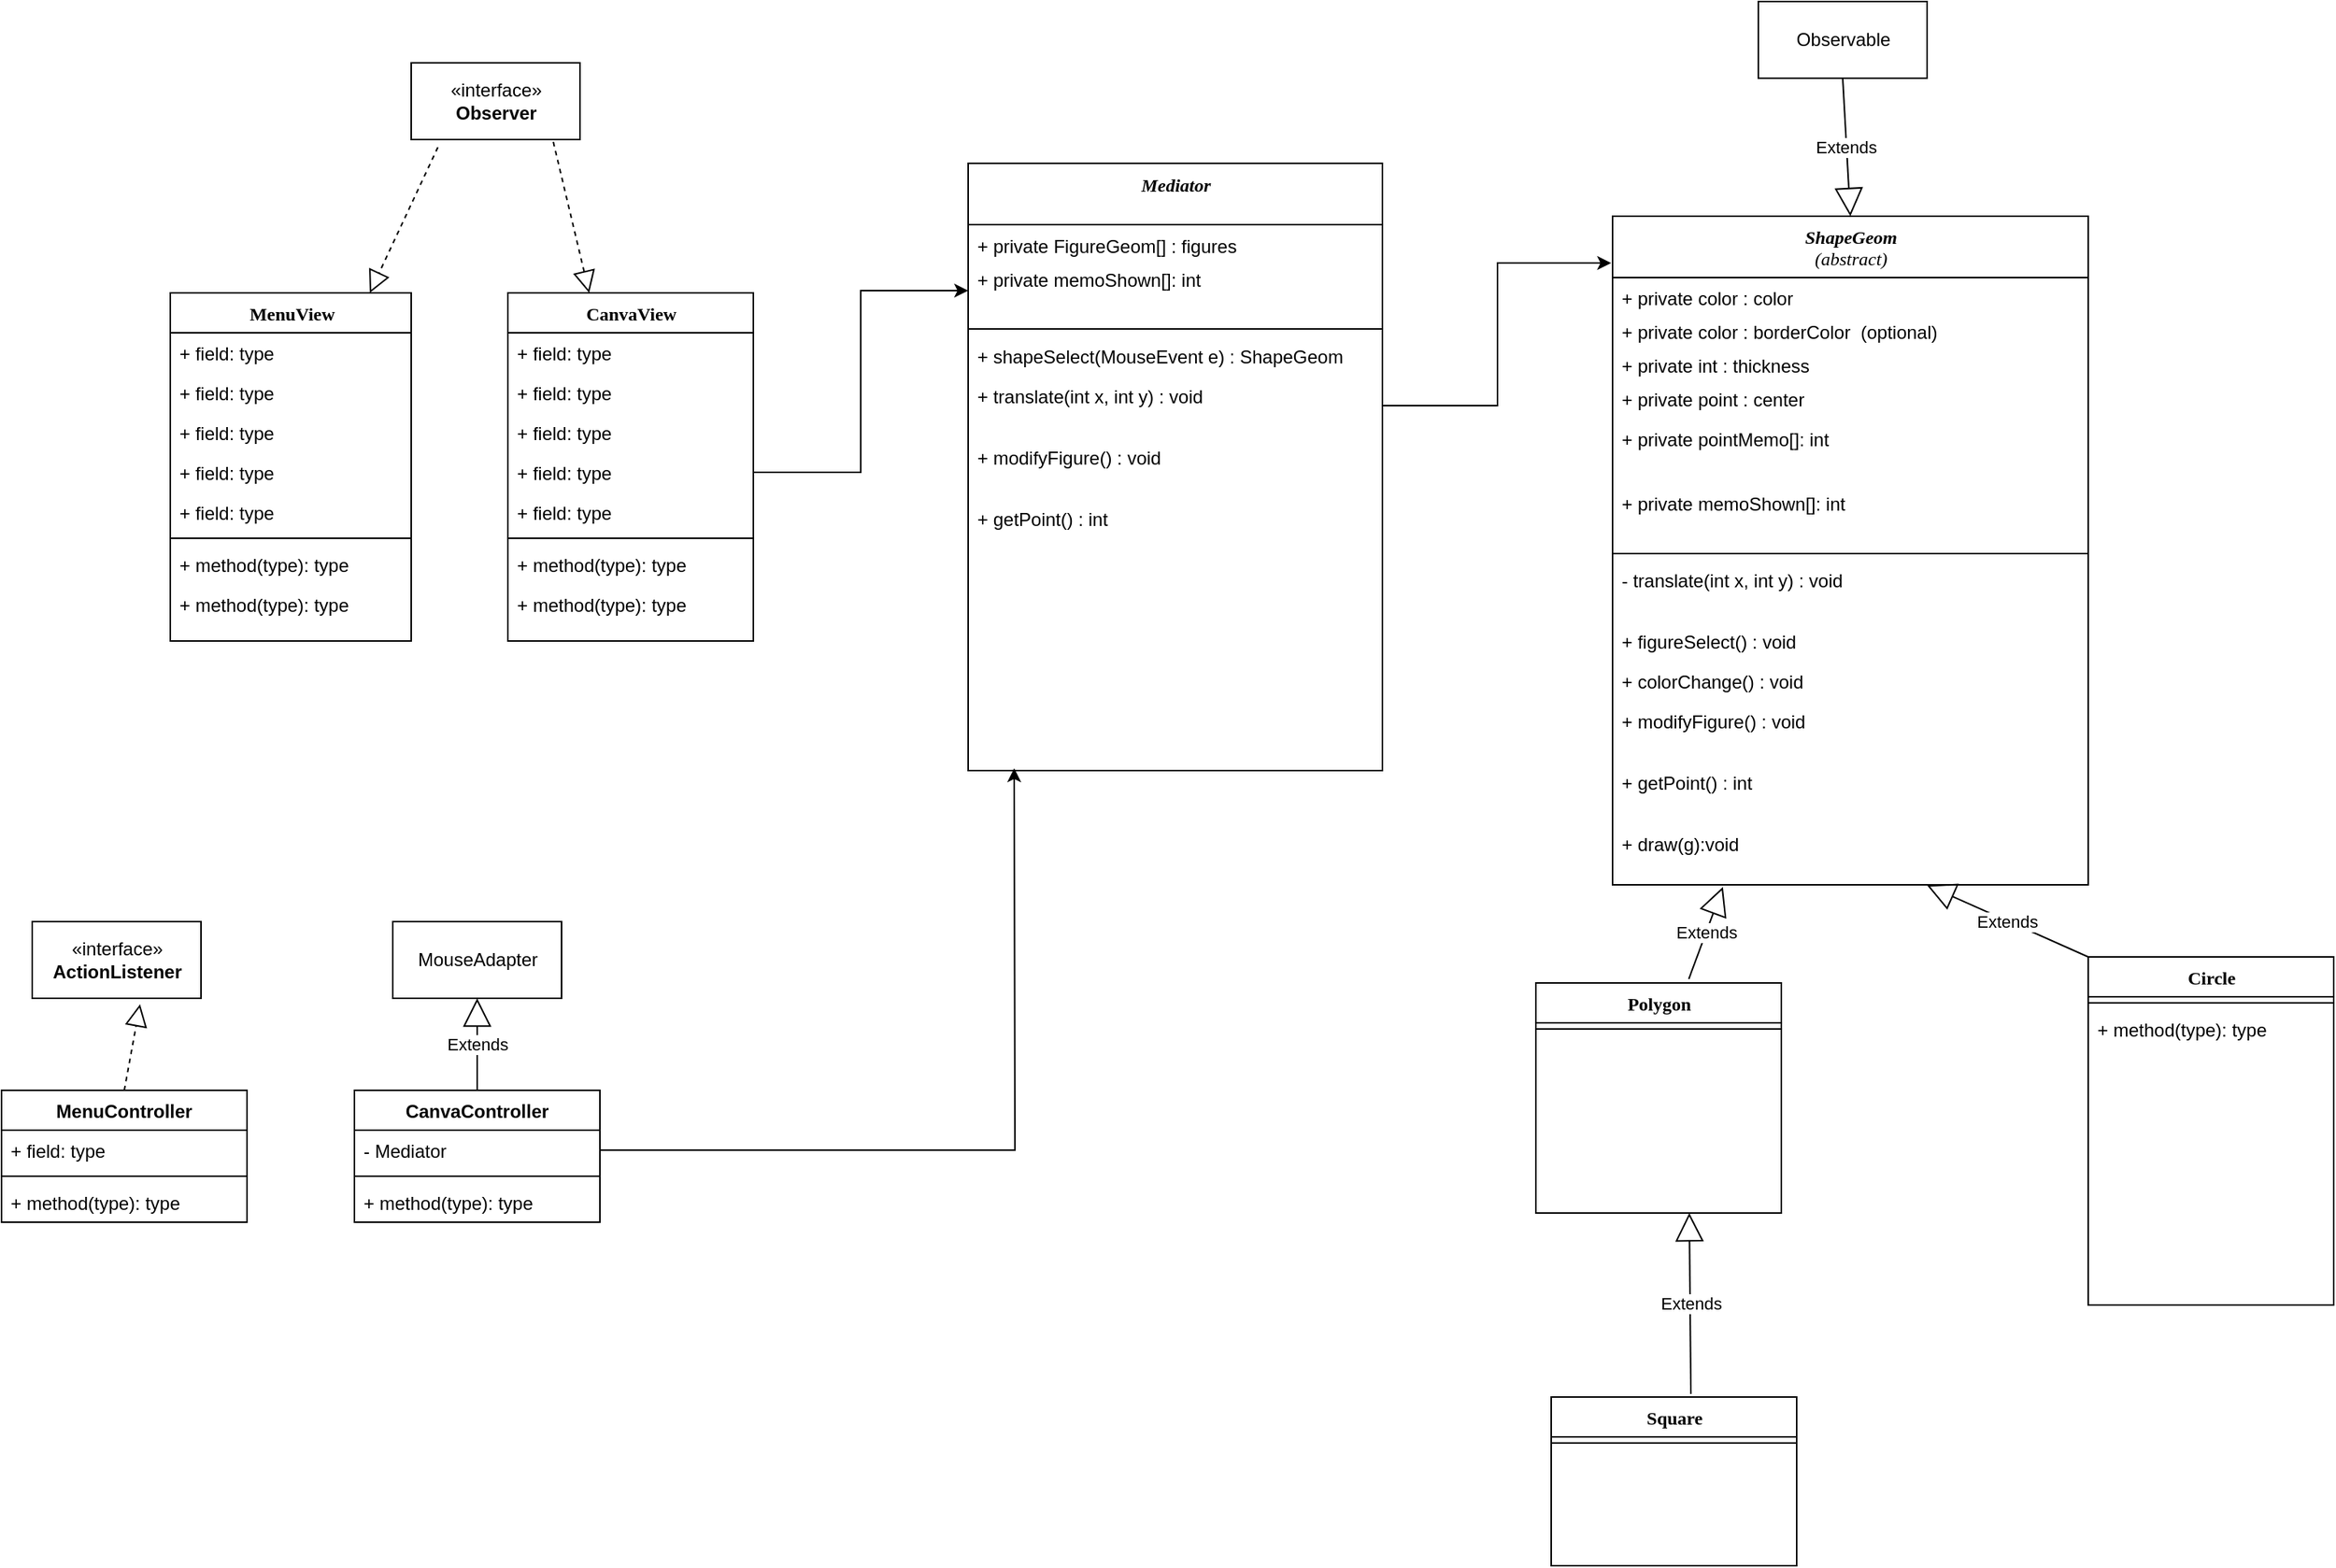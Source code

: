 <mxfile version="14.6.12" type="github">
  <diagram name="Page-1" id="9f46799a-70d6-7492-0946-bef42562c5a5">
    <mxGraphModel dx="2688" dy="1762" grid="1" gridSize="10" guides="1" tooltips="1" connect="1" arrows="1" fold="1" page="1" pageScale="1" pageWidth="1100" pageHeight="850" background="#ffffff" math="0" shadow="0">
      <root>
        <mxCell id="0" />
        <mxCell id="1" parent="0" />
        <mxCell id="78961159f06e98e8-17" value="&lt;div&gt;&lt;i&gt;ShapeGeom&lt;/i&gt;&lt;/div&gt;&lt;div&gt;&lt;i&gt;&lt;span style=&quot;font-weight: normal&quot;&gt;(abstract)&lt;/span&gt;&lt;br&gt;&lt;/i&gt;&lt;/div&gt;" style="swimlane;html=1;fontStyle=1;align=center;verticalAlign=top;childLayout=stackLayout;horizontal=1;startSize=40;horizontalStack=0;resizeParent=1;resizeLast=0;collapsible=1;marginBottom=0;swimlaneFillColor=#ffffff;rounded=0;shadow=0;comic=0;labelBackgroundColor=none;strokeWidth=1;fillColor=none;fontFamily=Verdana;fontSize=12" parent="1" vertex="1">
          <mxGeometry x="400" y="30" width="310" height="436" as="geometry" />
        </mxCell>
        <mxCell id="78961159f06e98e8-21" value="&lt;div&gt;+ private color : color&lt;/div&gt;&lt;div&gt;&lt;br&gt;&lt;/div&gt;" style="text;html=1;strokeColor=none;fillColor=none;align=left;verticalAlign=top;spacingLeft=4;spacingRight=4;whiteSpace=wrap;overflow=hidden;rotatable=0;points=[[0,0.5],[1,0.5]];portConstraint=eastwest;" parent="78961159f06e98e8-17" vertex="1">
          <mxGeometry y="40" width="310" height="22" as="geometry" />
        </mxCell>
        <mxCell id="4_bB-vSsy7LAxxvjSIpe-3" value="&lt;div&gt;+ private color : borderColor&amp;nbsp; (optional)&lt;/div&gt;" style="text;html=1;strokeColor=none;fillColor=none;align=left;verticalAlign=top;spacingLeft=4;spacingRight=4;whiteSpace=wrap;overflow=hidden;rotatable=0;points=[[0,0.5],[1,0.5]];portConstraint=eastwest;" parent="78961159f06e98e8-17" vertex="1">
          <mxGeometry y="62" width="310" height="22" as="geometry" />
        </mxCell>
        <mxCell id="4_bB-vSsy7LAxxvjSIpe-4" value="&lt;div&gt;+ private int : thickness&lt;/div&gt;" style="text;html=1;strokeColor=none;fillColor=none;align=left;verticalAlign=top;spacingLeft=4;spacingRight=4;whiteSpace=wrap;overflow=hidden;rotatable=0;points=[[0,0.5],[1,0.5]];portConstraint=eastwest;" parent="78961159f06e98e8-17" vertex="1">
          <mxGeometry y="84" width="310" height="22" as="geometry" />
        </mxCell>
        <mxCell id="78961159f06e98e8-23" value="+ private point : center" style="text;html=1;strokeColor=none;fillColor=none;align=left;verticalAlign=top;spacingLeft=4;spacingRight=4;whiteSpace=wrap;overflow=hidden;rotatable=0;points=[[0,0.5],[1,0.5]];portConstraint=eastwest;" parent="78961159f06e98e8-17" vertex="1">
          <mxGeometry y="106" width="310" height="26" as="geometry" />
        </mxCell>
        <mxCell id="78961159f06e98e8-24" value="&lt;div&gt;+ private pointMemo[]: int&lt;br&gt;&lt;/div&gt;&lt;div&gt;&lt;br&gt;&lt;/div&gt;" style="text;html=1;strokeColor=none;fillColor=none;align=left;verticalAlign=top;spacingLeft=4;spacingRight=4;whiteSpace=wrap;overflow=hidden;rotatable=0;points=[[0,0.5],[1,0.5]];portConstraint=eastwest;" parent="78961159f06e98e8-17" vertex="1">
          <mxGeometry y="132" width="310" height="42" as="geometry" />
        </mxCell>
        <mxCell id="4_bB-vSsy7LAxxvjSIpe-2" value="&lt;div&gt;+ private memoShown[]: int&lt;br&gt;&lt;/div&gt;&lt;div&gt;&lt;br&gt;&lt;/div&gt;" style="text;html=1;strokeColor=none;fillColor=none;align=left;verticalAlign=top;spacingLeft=4;spacingRight=4;whiteSpace=wrap;overflow=hidden;rotatable=0;points=[[0,0.5],[1,0.5]];portConstraint=eastwest;" parent="78961159f06e98e8-17" vertex="1">
          <mxGeometry y="174" width="310" height="42" as="geometry" />
        </mxCell>
        <mxCell id="78961159f06e98e8-19" value="" style="line;html=1;strokeWidth=1;fillColor=none;align=left;verticalAlign=middle;spacingTop=-1;spacingLeft=3;spacingRight=3;rotatable=0;labelPosition=right;points=[];portConstraint=eastwest;" parent="78961159f06e98e8-17" vertex="1">
          <mxGeometry y="216" width="310" height="8" as="geometry" />
        </mxCell>
        <mxCell id="_SBceAVWX3WUUOqYOyA2-44" value="- translate(int x, int y) : void" style="text;html=1;strokeColor=none;fillColor=none;align=left;verticalAlign=top;spacingLeft=4;spacingRight=4;whiteSpace=wrap;overflow=hidden;rotatable=0;points=[[0,0.5],[1,0.5]];portConstraint=eastwest;" parent="78961159f06e98e8-17" vertex="1">
          <mxGeometry y="224" width="310" height="40" as="geometry" />
        </mxCell>
        <mxCell id="78961159f06e98e8-20" value="+ figureSelect() : void" style="text;html=1;strokeColor=none;fillColor=none;align=left;verticalAlign=top;spacingLeft=4;spacingRight=4;whiteSpace=wrap;overflow=hidden;rotatable=0;points=[[0,0.5],[1,0.5]];portConstraint=eastwest;" parent="78961159f06e98e8-17" vertex="1">
          <mxGeometry y="264" width="310" height="26" as="geometry" />
        </mxCell>
        <mxCell id="78961159f06e98e8-27" value="&lt;div&gt;+ colorChange() : void&lt;/div&gt;&lt;div&gt;&lt;br&gt;&lt;/div&gt;&lt;div&gt;&amp;nbsp; &lt;br&gt;&lt;/div&gt;&lt;div&gt;&lt;br&gt;&lt;/div&gt;&lt;div&gt;&lt;br&gt;&lt;/div&gt;" style="text;html=1;strokeColor=none;fillColor=none;align=left;verticalAlign=top;spacingLeft=4;spacingRight=4;whiteSpace=wrap;overflow=hidden;rotatable=0;points=[[0,0.5],[1,0.5]];portConstraint=eastwest;" parent="78961159f06e98e8-17" vertex="1">
          <mxGeometry y="290" width="310" height="26" as="geometry" />
        </mxCell>
        <mxCell id="_SBceAVWX3WUUOqYOyA2-45" value="+ modifyFigure() : void" style="text;html=1;strokeColor=none;fillColor=none;align=left;verticalAlign=top;spacingLeft=4;spacingRight=4;whiteSpace=wrap;overflow=hidden;rotatable=0;points=[[0,0.5],[1,0.5]];portConstraint=eastwest;" parent="78961159f06e98e8-17" vertex="1">
          <mxGeometry y="316" width="310" height="40" as="geometry" />
        </mxCell>
        <mxCell id="_SBceAVWX3WUUOqYOyA2-46" value="+ getPoint() : int" style="text;html=1;strokeColor=none;fillColor=none;align=left;verticalAlign=top;spacingLeft=4;spacingRight=4;whiteSpace=wrap;overflow=hidden;rotatable=0;points=[[0,0.5],[1,0.5]];portConstraint=eastwest;" parent="78961159f06e98e8-17" vertex="1">
          <mxGeometry y="356" width="310" height="40" as="geometry" />
        </mxCell>
        <mxCell id="_2XkQiwsp4mKMtn9n1sC-2" value="+ draw(g):void" style="text;html=1;strokeColor=none;fillColor=none;align=left;verticalAlign=top;spacingLeft=4;spacingRight=4;whiteSpace=wrap;overflow=hidden;rotatable=0;points=[[0,0.5],[1,0.5]];portConstraint=eastwest;" vertex="1" parent="78961159f06e98e8-17">
          <mxGeometry y="396" width="310" height="40" as="geometry" />
        </mxCell>
        <mxCell id="_SBceAVWX3WUUOqYOyA2-2" value="Polygon" style="swimlane;html=1;fontStyle=1;align=center;verticalAlign=top;childLayout=stackLayout;horizontal=1;startSize=26;horizontalStack=0;resizeParent=1;resizeLast=0;collapsible=1;marginBottom=0;swimlaneFillColor=#ffffff;rounded=0;shadow=0;comic=0;labelBackgroundColor=none;strokeWidth=1;fillColor=none;fontFamily=Verdana;fontSize=12" parent="1" vertex="1">
          <mxGeometry x="350" y="530" width="160" height="150" as="geometry" />
        </mxCell>
        <mxCell id="_SBceAVWX3WUUOqYOyA2-8" value="" style="line;html=1;strokeWidth=1;fillColor=none;align=left;verticalAlign=middle;spacingTop=-1;spacingLeft=3;spacingRight=3;rotatable=0;labelPosition=right;points=[];portConstraint=eastwest;" parent="_SBceAVWX3WUUOqYOyA2-2" vertex="1">
          <mxGeometry y="26" width="160" height="8" as="geometry" />
        </mxCell>
        <mxCell id="_SBceAVWX3WUUOqYOyA2-11" value="Circle" style="swimlane;html=1;fontStyle=1;align=center;verticalAlign=top;childLayout=stackLayout;horizontal=1;startSize=26;horizontalStack=0;resizeParent=1;resizeLast=0;collapsible=1;marginBottom=0;swimlaneFillColor=#ffffff;rounded=0;shadow=0;comic=0;labelBackgroundColor=none;strokeWidth=1;fillColor=none;fontFamily=Verdana;fontSize=12" parent="1" vertex="1">
          <mxGeometry x="710" y="513" width="160" height="227" as="geometry" />
        </mxCell>
        <mxCell id="_SBceAVWX3WUUOqYOyA2-17" value="" style="line;html=1;strokeWidth=1;fillColor=none;align=left;verticalAlign=middle;spacingTop=-1;spacingLeft=3;spacingRight=3;rotatable=0;labelPosition=right;points=[];portConstraint=eastwest;" parent="_SBceAVWX3WUUOqYOyA2-11" vertex="1">
          <mxGeometry y="26" width="160" height="8" as="geometry" />
        </mxCell>
        <mxCell id="_SBceAVWX3WUUOqYOyA2-19" value="+ method(type): type" style="text;html=1;strokeColor=none;fillColor=none;align=left;verticalAlign=top;spacingLeft=4;spacingRight=4;whiteSpace=wrap;overflow=hidden;rotatable=0;points=[[0,0.5],[1,0.5]];portConstraint=eastwest;" parent="_SBceAVWX3WUUOqYOyA2-11" vertex="1">
          <mxGeometry y="34" width="160" height="26" as="geometry" />
        </mxCell>
        <mxCell id="_SBceAVWX3WUUOqYOyA2-21" value="CanvaView" style="swimlane;html=1;fontStyle=1;align=center;verticalAlign=top;childLayout=stackLayout;horizontal=1;startSize=26;horizontalStack=0;resizeParent=1;resizeLast=0;collapsible=1;marginBottom=0;swimlaneFillColor=#ffffff;rounded=0;shadow=0;comic=0;labelBackgroundColor=none;strokeWidth=1;fillColor=none;fontFamily=Verdana;fontSize=12" parent="1" vertex="1">
          <mxGeometry x="-320" y="80" width="160" height="227" as="geometry" />
        </mxCell>
        <mxCell id="_SBceAVWX3WUUOqYOyA2-22" value="+ field: type" style="text;html=1;strokeColor=none;fillColor=none;align=left;verticalAlign=top;spacingLeft=4;spacingRight=4;whiteSpace=wrap;overflow=hidden;rotatable=0;points=[[0,0.5],[1,0.5]];portConstraint=eastwest;" parent="_SBceAVWX3WUUOqYOyA2-21" vertex="1">
          <mxGeometry y="26" width="160" height="26" as="geometry" />
        </mxCell>
        <mxCell id="_SBceAVWX3WUUOqYOyA2-23" value="+ field: type" style="text;html=1;strokeColor=none;fillColor=none;align=left;verticalAlign=top;spacingLeft=4;spacingRight=4;whiteSpace=wrap;overflow=hidden;rotatable=0;points=[[0,0.5],[1,0.5]];portConstraint=eastwest;" parent="_SBceAVWX3WUUOqYOyA2-21" vertex="1">
          <mxGeometry y="52" width="160" height="26" as="geometry" />
        </mxCell>
        <mxCell id="_SBceAVWX3WUUOqYOyA2-24" value="+ field: type" style="text;html=1;strokeColor=none;fillColor=none;align=left;verticalAlign=top;spacingLeft=4;spacingRight=4;whiteSpace=wrap;overflow=hidden;rotatable=0;points=[[0,0.5],[1,0.5]];portConstraint=eastwest;" parent="_SBceAVWX3WUUOqYOyA2-21" vertex="1">
          <mxGeometry y="78" width="160" height="26" as="geometry" />
        </mxCell>
        <mxCell id="_SBceAVWX3WUUOqYOyA2-25" value="+ field: type" style="text;html=1;strokeColor=none;fillColor=none;align=left;verticalAlign=top;spacingLeft=4;spacingRight=4;whiteSpace=wrap;overflow=hidden;rotatable=0;points=[[0,0.5],[1,0.5]];portConstraint=eastwest;" parent="_SBceAVWX3WUUOqYOyA2-21" vertex="1">
          <mxGeometry y="104" width="160" height="26" as="geometry" />
        </mxCell>
        <mxCell id="_SBceAVWX3WUUOqYOyA2-26" value="+ field: type" style="text;html=1;strokeColor=none;fillColor=none;align=left;verticalAlign=top;spacingLeft=4;spacingRight=4;whiteSpace=wrap;overflow=hidden;rotatable=0;points=[[0,0.5],[1,0.5]];portConstraint=eastwest;" parent="_SBceAVWX3WUUOqYOyA2-21" vertex="1">
          <mxGeometry y="130" width="160" height="26" as="geometry" />
        </mxCell>
        <mxCell id="_SBceAVWX3WUUOqYOyA2-27" value="" style="line;html=1;strokeWidth=1;fillColor=none;align=left;verticalAlign=middle;spacingTop=-1;spacingLeft=3;spacingRight=3;rotatable=0;labelPosition=right;points=[];portConstraint=eastwest;" parent="_SBceAVWX3WUUOqYOyA2-21" vertex="1">
          <mxGeometry y="156" width="160" height="8" as="geometry" />
        </mxCell>
        <mxCell id="_SBceAVWX3WUUOqYOyA2-28" value="+ method(type): type" style="text;html=1;strokeColor=none;fillColor=none;align=left;verticalAlign=top;spacingLeft=4;spacingRight=4;whiteSpace=wrap;overflow=hidden;rotatable=0;points=[[0,0.5],[1,0.5]];portConstraint=eastwest;" parent="_SBceAVWX3WUUOqYOyA2-21" vertex="1">
          <mxGeometry y="164" width="160" height="26" as="geometry" />
        </mxCell>
        <mxCell id="_SBceAVWX3WUUOqYOyA2-29" value="+ method(type): type" style="text;html=1;strokeColor=none;fillColor=none;align=left;verticalAlign=top;spacingLeft=4;spacingRight=4;whiteSpace=wrap;overflow=hidden;rotatable=0;points=[[0,0.5],[1,0.5]];portConstraint=eastwest;" parent="_SBceAVWX3WUUOqYOyA2-21" vertex="1">
          <mxGeometry y="190" width="160" height="26" as="geometry" />
        </mxCell>
        <mxCell id="_SBceAVWX3WUUOqYOyA2-30" value="Square" style="swimlane;html=1;fontStyle=1;align=center;verticalAlign=top;childLayout=stackLayout;horizontal=1;startSize=26;horizontalStack=0;resizeParent=1;resizeLast=0;collapsible=1;marginBottom=0;swimlaneFillColor=#ffffff;rounded=0;shadow=0;comic=0;labelBackgroundColor=none;strokeWidth=1;fillColor=none;fontFamily=Verdana;fontSize=12" parent="1" vertex="1">
          <mxGeometry x="360" y="800" width="160" height="110" as="geometry" />
        </mxCell>
        <mxCell id="_SBceAVWX3WUUOqYOyA2-36" value="" style="line;html=1;strokeWidth=1;fillColor=none;align=left;verticalAlign=middle;spacingTop=-1;spacingLeft=3;spacingRight=3;rotatable=0;labelPosition=right;points=[];portConstraint=eastwest;" parent="_SBceAVWX3WUUOqYOyA2-30" vertex="1">
          <mxGeometry y="26" width="160" height="8" as="geometry" />
        </mxCell>
        <mxCell id="_SBceAVWX3WUUOqYOyA2-39" value="Extends" style="endArrow=block;endSize=16;endFill=0;html=1;exitX=0.569;exitY=-0.018;exitDx=0;exitDy=0;exitPerimeter=0;" parent="1" source="_SBceAVWX3WUUOqYOyA2-30" edge="1">
          <mxGeometry width="160" relative="1" as="geometry">
            <mxPoint x="287.04" y="800.049" as="sourcePoint" />
            <mxPoint x="450" y="680" as="targetPoint" />
          </mxGeometry>
        </mxCell>
        <mxCell id="4_bB-vSsy7LAxxvjSIpe-5" value="&lt;div&gt;&lt;i&gt;Mediator&lt;/i&gt;&lt;/div&gt;" style="swimlane;html=1;fontStyle=1;align=center;verticalAlign=top;childLayout=stackLayout;horizontal=1;startSize=40;horizontalStack=0;resizeParent=1;resizeLast=0;collapsible=1;marginBottom=0;swimlaneFillColor=#ffffff;rounded=0;shadow=0;comic=0;labelBackgroundColor=none;strokeWidth=1;fillColor=none;fontFamily=Verdana;fontSize=12" parent="1" vertex="1">
          <mxGeometry x="-20" y="-4.5" width="270" height="396" as="geometry" />
        </mxCell>
        <mxCell id="4_bB-vSsy7LAxxvjSIpe-6" value="&lt;div&gt;+ private FigureGeom[] : figures&lt;br&gt;&lt;/div&gt;&lt;div&gt;&lt;br&gt;&lt;/div&gt;" style="text;html=1;strokeColor=none;fillColor=none;align=left;verticalAlign=top;spacingLeft=4;spacingRight=4;whiteSpace=wrap;overflow=hidden;rotatable=0;points=[[0,0.5],[1,0.5]];portConstraint=eastwest;" parent="4_bB-vSsy7LAxxvjSIpe-5" vertex="1">
          <mxGeometry y="40" width="270" height="22" as="geometry" />
        </mxCell>
        <mxCell id="4_bB-vSsy7LAxxvjSIpe-11" value="&lt;div&gt;+ private memoShown[]: int&lt;br&gt;&lt;/div&gt;&lt;div&gt;&lt;br&gt;&lt;/div&gt;" style="text;html=1;strokeColor=none;fillColor=none;align=left;verticalAlign=top;spacingLeft=4;spacingRight=4;whiteSpace=wrap;overflow=hidden;rotatable=0;points=[[0,0.5],[1,0.5]];portConstraint=eastwest;" parent="4_bB-vSsy7LAxxvjSIpe-5" vertex="1">
          <mxGeometry y="62" width="270" height="42" as="geometry" />
        </mxCell>
        <mxCell id="4_bB-vSsy7LAxxvjSIpe-12" value="" style="line;html=1;strokeWidth=1;fillColor=none;align=left;verticalAlign=middle;spacingTop=-1;spacingLeft=3;spacingRight=3;rotatable=0;labelPosition=right;points=[];portConstraint=eastwest;" parent="4_bB-vSsy7LAxxvjSIpe-5" vertex="1">
          <mxGeometry y="104" width="270" height="8" as="geometry" />
        </mxCell>
        <mxCell id="4_bB-vSsy7LAxxvjSIpe-14" value="+ shapeSelect(MouseEvent e) : ShapeGeom" style="text;html=1;strokeColor=none;fillColor=none;align=left;verticalAlign=top;spacingLeft=4;spacingRight=4;whiteSpace=wrap;overflow=hidden;rotatable=0;points=[[0,0.5],[1,0.5]];portConstraint=eastwest;" parent="4_bB-vSsy7LAxxvjSIpe-5" vertex="1">
          <mxGeometry y="112" width="270" height="26" as="geometry" />
        </mxCell>
        <mxCell id="4_bB-vSsy7LAxxvjSIpe-15" value="+ translate(int x, int y) : void" style="text;html=1;strokeColor=none;fillColor=none;align=left;verticalAlign=top;spacingLeft=4;spacingRight=4;whiteSpace=wrap;overflow=hidden;rotatable=0;points=[[0,0.5],[1,0.5]];portConstraint=eastwest;" parent="4_bB-vSsy7LAxxvjSIpe-5" vertex="1">
          <mxGeometry y="138" width="270" height="40" as="geometry" />
        </mxCell>
        <mxCell id="4_bB-vSsy7LAxxvjSIpe-16" value="+ modifyFigure() : void" style="text;html=1;strokeColor=none;fillColor=none;align=left;verticalAlign=top;spacingLeft=4;spacingRight=4;whiteSpace=wrap;overflow=hidden;rotatable=0;points=[[0,0.5],[1,0.5]];portConstraint=eastwest;" parent="4_bB-vSsy7LAxxvjSIpe-5" vertex="1">
          <mxGeometry y="178" width="270" height="40" as="geometry" />
        </mxCell>
        <mxCell id="4_bB-vSsy7LAxxvjSIpe-17" value="+ getPoint() : int" style="text;html=1;strokeColor=none;fillColor=none;align=left;verticalAlign=top;spacingLeft=4;spacingRight=4;whiteSpace=wrap;overflow=hidden;rotatable=0;points=[[0,0.5],[1,0.5]];portConstraint=eastwest;" parent="4_bB-vSsy7LAxxvjSIpe-5" vertex="1">
          <mxGeometry y="218" width="270" height="40" as="geometry" />
        </mxCell>
        <mxCell id="4_bB-vSsy7LAxxvjSIpe-22" value="MenuView" style="swimlane;html=1;fontStyle=1;align=center;verticalAlign=top;childLayout=stackLayout;horizontal=1;startSize=26;horizontalStack=0;resizeParent=1;resizeLast=0;collapsible=1;marginBottom=0;swimlaneFillColor=#ffffff;rounded=0;shadow=0;comic=0;labelBackgroundColor=none;strokeWidth=1;fillColor=none;fontFamily=Verdana;fontSize=12" parent="1" vertex="1">
          <mxGeometry x="-540" y="80" width="157" height="227" as="geometry" />
        </mxCell>
        <mxCell id="4_bB-vSsy7LAxxvjSIpe-23" value="+ field: type" style="text;html=1;strokeColor=none;fillColor=none;align=left;verticalAlign=top;spacingLeft=4;spacingRight=4;whiteSpace=wrap;overflow=hidden;rotatable=0;points=[[0,0.5],[1,0.5]];portConstraint=eastwest;" parent="4_bB-vSsy7LAxxvjSIpe-22" vertex="1">
          <mxGeometry y="26" width="157" height="26" as="geometry" />
        </mxCell>
        <mxCell id="4_bB-vSsy7LAxxvjSIpe-24" value="+ field: type" style="text;html=1;strokeColor=none;fillColor=none;align=left;verticalAlign=top;spacingLeft=4;spacingRight=4;whiteSpace=wrap;overflow=hidden;rotatable=0;points=[[0,0.5],[1,0.5]];portConstraint=eastwest;" parent="4_bB-vSsy7LAxxvjSIpe-22" vertex="1">
          <mxGeometry y="52" width="157" height="26" as="geometry" />
        </mxCell>
        <mxCell id="4_bB-vSsy7LAxxvjSIpe-25" value="+ field: type" style="text;html=1;strokeColor=none;fillColor=none;align=left;verticalAlign=top;spacingLeft=4;spacingRight=4;whiteSpace=wrap;overflow=hidden;rotatable=0;points=[[0,0.5],[1,0.5]];portConstraint=eastwest;" parent="4_bB-vSsy7LAxxvjSIpe-22" vertex="1">
          <mxGeometry y="78" width="157" height="26" as="geometry" />
        </mxCell>
        <mxCell id="4_bB-vSsy7LAxxvjSIpe-26" value="+ field: type" style="text;html=1;strokeColor=none;fillColor=none;align=left;verticalAlign=top;spacingLeft=4;spacingRight=4;whiteSpace=wrap;overflow=hidden;rotatable=0;points=[[0,0.5],[1,0.5]];portConstraint=eastwest;" parent="4_bB-vSsy7LAxxvjSIpe-22" vertex="1">
          <mxGeometry y="104" width="157" height="26" as="geometry" />
        </mxCell>
        <mxCell id="4_bB-vSsy7LAxxvjSIpe-27" value="+ field: type" style="text;html=1;strokeColor=none;fillColor=none;align=left;verticalAlign=top;spacingLeft=4;spacingRight=4;whiteSpace=wrap;overflow=hidden;rotatable=0;points=[[0,0.5],[1,0.5]];portConstraint=eastwest;" parent="4_bB-vSsy7LAxxvjSIpe-22" vertex="1">
          <mxGeometry y="130" width="157" height="26" as="geometry" />
        </mxCell>
        <mxCell id="4_bB-vSsy7LAxxvjSIpe-28" value="" style="line;html=1;strokeWidth=1;fillColor=none;align=left;verticalAlign=middle;spacingTop=-1;spacingLeft=3;spacingRight=3;rotatable=0;labelPosition=right;points=[];portConstraint=eastwest;" parent="4_bB-vSsy7LAxxvjSIpe-22" vertex="1">
          <mxGeometry y="156" width="157" height="8" as="geometry" />
        </mxCell>
        <mxCell id="4_bB-vSsy7LAxxvjSIpe-29" value="+ method(type): type" style="text;html=1;strokeColor=none;fillColor=none;align=left;verticalAlign=top;spacingLeft=4;spacingRight=4;whiteSpace=wrap;overflow=hidden;rotatable=0;points=[[0,0.5],[1,0.5]];portConstraint=eastwest;" parent="4_bB-vSsy7LAxxvjSIpe-22" vertex="1">
          <mxGeometry y="164" width="157" height="26" as="geometry" />
        </mxCell>
        <mxCell id="4_bB-vSsy7LAxxvjSIpe-30" value="+ method(type): type" style="text;html=1;strokeColor=none;fillColor=none;align=left;verticalAlign=top;spacingLeft=4;spacingRight=4;whiteSpace=wrap;overflow=hidden;rotatable=0;points=[[0,0.5],[1,0.5]];portConstraint=eastwest;" parent="4_bB-vSsy7LAxxvjSIpe-22" vertex="1">
          <mxGeometry y="190" width="157" height="26" as="geometry" />
        </mxCell>
        <mxCell id="_2XkQiwsp4mKMtn9n1sC-3" value="&lt;div&gt;Observable&lt;/div&gt;" style="html=1;" vertex="1" parent="1">
          <mxGeometry x="495" y="-110" width="110" height="50" as="geometry" />
        </mxCell>
        <mxCell id="_2XkQiwsp4mKMtn9n1sC-4" value="Extends" style="endArrow=block;endSize=16;endFill=0;html=1;exitX=0.5;exitY=1;exitDx=0;exitDy=0;entryX=0.5;entryY=0;entryDx=0;entryDy=0;" edge="1" parent="1" source="_2XkQiwsp4mKMtn9n1sC-3" target="78961159f06e98e8-17">
          <mxGeometry width="160" relative="1" as="geometry">
            <mxPoint x="280" y="230" as="sourcePoint" />
            <mxPoint x="440" y="230" as="targetPoint" />
          </mxGeometry>
        </mxCell>
        <mxCell id="_2XkQiwsp4mKMtn9n1sC-6" value="«interface»&lt;br&gt;&lt;div&gt;&lt;b&gt;Observer&lt;/b&gt;&lt;/div&gt;" style="html=1;" vertex="1" parent="1">
          <mxGeometry x="-383" y="-70" width="110" height="50" as="geometry" />
        </mxCell>
        <mxCell id="_2XkQiwsp4mKMtn9n1sC-8" value="" style="endArrow=block;dashed=1;endFill=0;endSize=12;html=1;exitX=0.842;exitY=1.031;exitDx=0;exitDy=0;exitPerimeter=0;" edge="1" parent="1" source="_2XkQiwsp4mKMtn9n1sC-6" target="_SBceAVWX3WUUOqYOyA2-21">
          <mxGeometry width="160" relative="1" as="geometry">
            <mxPoint x="-280" y="-1" as="sourcePoint" />
            <mxPoint x="-120" y="-1" as="targetPoint" />
          </mxGeometry>
        </mxCell>
        <mxCell id="_2XkQiwsp4mKMtn9n1sC-9" value="" style="endArrow=block;dashed=1;endFill=0;endSize=12;html=1;exitX=0.158;exitY=1.101;exitDx=0;exitDy=0;exitPerimeter=0;entryX=0.828;entryY=0;entryDx=0;entryDy=0;entryPerimeter=0;" edge="1" parent="1" source="_2XkQiwsp4mKMtn9n1sC-6" target="4_bB-vSsy7LAxxvjSIpe-22">
          <mxGeometry width="160" relative="1" as="geometry">
            <mxPoint x="-40" y="190" as="sourcePoint" />
            <mxPoint x="120" y="190" as="targetPoint" />
          </mxGeometry>
        </mxCell>
        <mxCell id="_2XkQiwsp4mKMtn9n1sC-10" style="edgeStyle=orthogonalEdgeStyle;rounded=0;orthogonalLoop=1;jettySize=auto;html=1;exitX=1;exitY=0.5;exitDx=0;exitDy=0;" edge="1" parent="1" source="_SBceAVWX3WUUOqYOyA2-25" target="4_bB-vSsy7LAxxvjSIpe-11">
          <mxGeometry relative="1" as="geometry" />
        </mxCell>
        <mxCell id="_2XkQiwsp4mKMtn9n1sC-11" style="edgeStyle=orthogonalEdgeStyle;rounded=0;orthogonalLoop=1;jettySize=auto;html=1;exitX=1;exitY=0.5;exitDx=0;exitDy=0;entryX=-0.003;entryY=0.07;entryDx=0;entryDy=0;entryPerimeter=0;" edge="1" parent="1" source="4_bB-vSsy7LAxxvjSIpe-15" target="78961159f06e98e8-17">
          <mxGeometry relative="1" as="geometry" />
        </mxCell>
        <mxCell id="_2XkQiwsp4mKMtn9n1sC-12" value="MouseAdapter" style="html=1;" vertex="1" parent="1">
          <mxGeometry x="-395" y="490" width="110" height="50" as="geometry" />
        </mxCell>
        <mxCell id="_2XkQiwsp4mKMtn9n1sC-13" value="CanvaController" style="swimlane;fontStyle=1;align=center;verticalAlign=top;childLayout=stackLayout;horizontal=1;startSize=26;horizontalStack=0;resizeParent=1;resizeParentMax=0;resizeLast=0;collapsible=1;marginBottom=0;" vertex="1" parent="1">
          <mxGeometry x="-420" y="600" width="160" height="86" as="geometry" />
        </mxCell>
        <mxCell id="_2XkQiwsp4mKMtn9n1sC-14" value="- Mediator" style="text;strokeColor=none;fillColor=none;align=left;verticalAlign=top;spacingLeft=4;spacingRight=4;overflow=hidden;rotatable=0;points=[[0,0.5],[1,0.5]];portConstraint=eastwest;" vertex="1" parent="_2XkQiwsp4mKMtn9n1sC-13">
          <mxGeometry y="26" width="160" height="26" as="geometry" />
        </mxCell>
        <mxCell id="_2XkQiwsp4mKMtn9n1sC-15" value="" style="line;strokeWidth=1;fillColor=none;align=left;verticalAlign=middle;spacingTop=-1;spacingLeft=3;spacingRight=3;rotatable=0;labelPosition=right;points=[];portConstraint=eastwest;" vertex="1" parent="_2XkQiwsp4mKMtn9n1sC-13">
          <mxGeometry y="52" width="160" height="8" as="geometry" />
        </mxCell>
        <mxCell id="_2XkQiwsp4mKMtn9n1sC-16" value="+ method(type): type" style="text;strokeColor=none;fillColor=none;align=left;verticalAlign=top;spacingLeft=4;spacingRight=4;overflow=hidden;rotatable=0;points=[[0,0.5],[1,0.5]];portConstraint=eastwest;" vertex="1" parent="_2XkQiwsp4mKMtn9n1sC-13">
          <mxGeometry y="60" width="160" height="26" as="geometry" />
        </mxCell>
        <mxCell id="_2XkQiwsp4mKMtn9n1sC-17" value="Extends" style="endArrow=block;endSize=16;endFill=0;html=1;exitX=0.5;exitY=0;exitDx=0;exitDy=0;entryX=0.5;entryY=1;entryDx=0;entryDy=0;" edge="1" parent="1" source="_2XkQiwsp4mKMtn9n1sC-13" target="_2XkQiwsp4mKMtn9n1sC-12">
          <mxGeometry width="160" relative="1" as="geometry">
            <mxPoint x="70" y="350" as="sourcePoint" />
            <mxPoint x="230" y="350" as="targetPoint" />
          </mxGeometry>
        </mxCell>
        <mxCell id="_2XkQiwsp4mKMtn9n1sC-18" style="edgeStyle=orthogonalEdgeStyle;rounded=0;orthogonalLoop=1;jettySize=auto;html=1;exitX=1;exitY=0.5;exitDx=0;exitDy=0;" edge="1" parent="1" source="_2XkQiwsp4mKMtn9n1sC-14">
          <mxGeometry relative="1" as="geometry">
            <mxPoint x="10.0" y="390" as="targetPoint" />
          </mxGeometry>
        </mxCell>
        <mxCell id="_2XkQiwsp4mKMtn9n1sC-19" value="Extends" style="endArrow=block;endSize=16;endFill=0;html=1;exitX=0.623;exitY=-0.017;exitDx=0;exitDy=0;exitPerimeter=0;entryX=0.232;entryY=1.035;entryDx=0;entryDy=0;entryPerimeter=0;" edge="1" parent="1" source="_SBceAVWX3WUUOqYOyA2-2" target="_2XkQiwsp4mKMtn9n1sC-2">
          <mxGeometry width="160" relative="1" as="geometry">
            <mxPoint x="70" y="400" as="sourcePoint" />
            <mxPoint x="230" y="400" as="targetPoint" />
          </mxGeometry>
        </mxCell>
        <mxCell id="_2XkQiwsp4mKMtn9n1sC-21" value="Extends" style="endArrow=block;endSize=16;endFill=0;html=1;exitX=0;exitY=0;exitDx=0;exitDy=0;entryX=0.661;entryY=1.006;entryDx=0;entryDy=0;entryPerimeter=0;" edge="1" parent="1" source="_SBceAVWX3WUUOqYOyA2-11" target="_2XkQiwsp4mKMtn9n1sC-2">
          <mxGeometry width="160" relative="1" as="geometry">
            <mxPoint x="661.04" y="680" as="sourcePoint" />
            <mxPoint x="660.0" y="571.98" as="targetPoint" />
          </mxGeometry>
        </mxCell>
        <mxCell id="_2XkQiwsp4mKMtn9n1sC-26" value="MenuController" style="swimlane;fontStyle=1;align=center;verticalAlign=top;childLayout=stackLayout;horizontal=1;startSize=26;horizontalStack=0;resizeParent=1;resizeParentMax=0;resizeLast=0;collapsible=1;marginBottom=0;" vertex="1" parent="1">
          <mxGeometry x="-650" y="600" width="160" height="86" as="geometry" />
        </mxCell>
        <mxCell id="_2XkQiwsp4mKMtn9n1sC-27" value="+ field: type" style="text;strokeColor=none;fillColor=none;align=left;verticalAlign=top;spacingLeft=4;spacingRight=4;overflow=hidden;rotatable=0;points=[[0,0.5],[1,0.5]];portConstraint=eastwest;" vertex="1" parent="_2XkQiwsp4mKMtn9n1sC-26">
          <mxGeometry y="26" width="160" height="26" as="geometry" />
        </mxCell>
        <mxCell id="_2XkQiwsp4mKMtn9n1sC-28" value="" style="line;strokeWidth=1;fillColor=none;align=left;verticalAlign=middle;spacingTop=-1;spacingLeft=3;spacingRight=3;rotatable=0;labelPosition=right;points=[];portConstraint=eastwest;" vertex="1" parent="_2XkQiwsp4mKMtn9n1sC-26">
          <mxGeometry y="52" width="160" height="8" as="geometry" />
        </mxCell>
        <mxCell id="_2XkQiwsp4mKMtn9n1sC-29" value="+ method(type): type" style="text;strokeColor=none;fillColor=none;align=left;verticalAlign=top;spacingLeft=4;spacingRight=4;overflow=hidden;rotatable=0;points=[[0,0.5],[1,0.5]];portConstraint=eastwest;" vertex="1" parent="_2XkQiwsp4mKMtn9n1sC-26">
          <mxGeometry y="60" width="160" height="26" as="geometry" />
        </mxCell>
        <mxCell id="_2XkQiwsp4mKMtn9n1sC-31" value="«interface»&lt;br&gt;&lt;b&gt;ActionListener&lt;/b&gt;" style="html=1;" vertex="1" parent="1">
          <mxGeometry x="-630" y="490" width="110" height="50" as="geometry" />
        </mxCell>
        <mxCell id="_2XkQiwsp4mKMtn9n1sC-32" value="" style="endArrow=block;dashed=1;endFill=0;endSize=12;html=1;exitX=0.5;exitY=0;exitDx=0;exitDy=0;entryX=0.639;entryY=1.078;entryDx=0;entryDy=0;entryPerimeter=0;" edge="1" parent="1" source="_2XkQiwsp4mKMtn9n1sC-26" target="_2XkQiwsp4mKMtn9n1sC-31">
          <mxGeometry width="160" relative="1" as="geometry">
            <mxPoint x="-60" y="530" as="sourcePoint" />
            <mxPoint x="100" y="530" as="targetPoint" />
          </mxGeometry>
        </mxCell>
      </root>
    </mxGraphModel>
  </diagram>
</mxfile>
